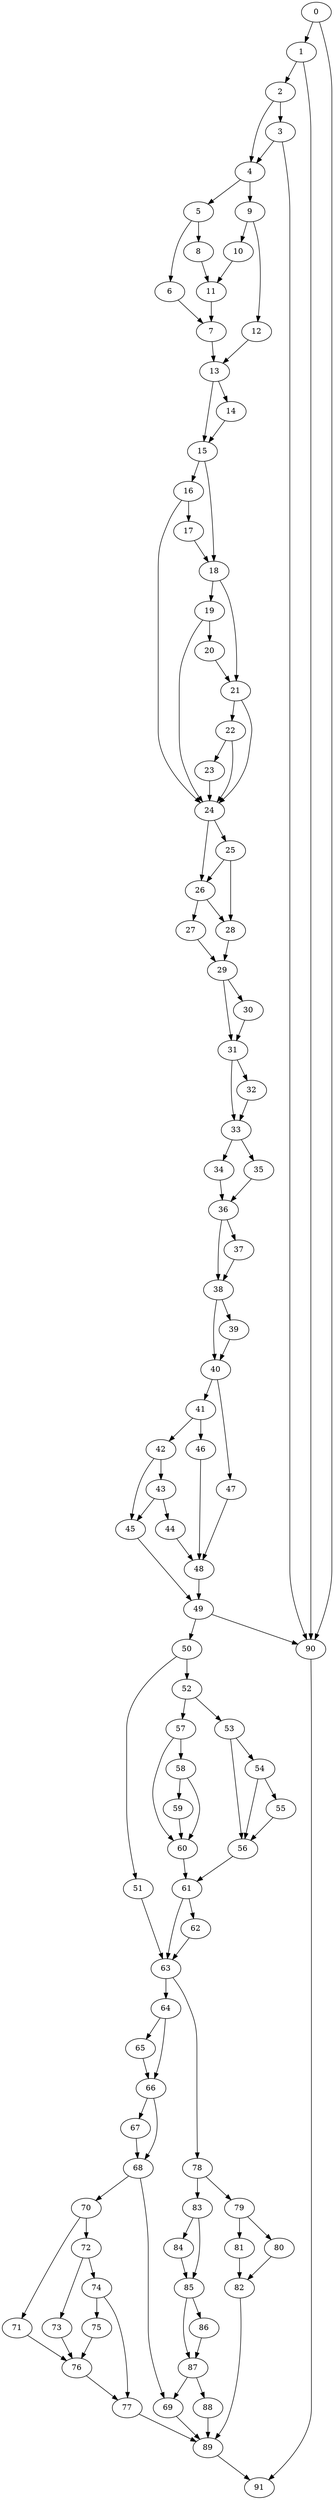 digraph {
	0
	1
	2
	3
	4
	5
	6
	7
	8
	9
	10
	11
	12
	13
	14
	15
	16
	17
	18
	19
	20
	21
	22
	23
	24
	25
	26
	27
	28
	29
	30
	31
	32
	33
	34
	35
	36
	37
	38
	39
	40
	41
	42
	43
	44
	45
	46
	47
	48
	49
	50
	51
	52
	53
	54
	55
	56
	57
	58
	59
	60
	61
	62
	63
	64
	65
	66
	67
	68
	69
	70
	71
	72
	73
	74
	75
	76
	77
	78
	79
	80
	81
	82
	83
	84
	85
	86
	87
	88
	89
	90
	91
	6 -> 7
	11 -> 7
	21 -> 22
	26 -> 27
	45 -> 49
	48 -> 49
	54 -> 55
	0 -> 1
	87 -> 88
	27 -> 29
	28 -> 29
	41 -> 46
	79 -> 81
	15 -> 18
	17 -> 18
	29 -> 30
	33 -> 35
	36 -> 37
	61 -> 62
	74 -> 77
	76 -> 77
	85 -> 86
	24 -> 26
	25 -> 26
	40 -> 47
	63 -> 78
	78 -> 83
	83 -> 84
	22 -> 23
	18 -> 19
	38 -> 39
	41 -> 42
	42 -> 45
	43 -> 45
	44 -> 48
	46 -> 48
	47 -> 48
	56 -> 61
	60 -> 61
	9 -> 10
	25 -> 28
	26 -> 28
	29 -> 31
	30 -> 31
	40 -> 41
	42 -> 43
	52 -> 53
	53 -> 54
	57 -> 58
	7 -> 13
	12 -> 13
	63 -> 64
	64 -> 65
	64 -> 66
	65 -> 66
	68 -> 69
	87 -> 69
	58 -> 59
	5 -> 6
	13 -> 14
	24 -> 25
	50 -> 51
	4 -> 5
	81 -> 82
	80 -> 82
	85 -> 87
	86 -> 87
	66 -> 67
	31 -> 32
	38 -> 40
	39 -> 40
	78 -> 79
	2 -> 4
	3 -> 4
	15 -> 16
	36 -> 38
	37 -> 38
	50 -> 52
	62 -> 63
	51 -> 63
	61 -> 63
	70 -> 72
	72 -> 74
	83 -> 85
	84 -> 85
	2 -> 3
	43 -> 44
	68 -> 70
	71 -> 76
	73 -> 76
	75 -> 76
	90 -> 91
	89 -> 91
	8 -> 11
	10 -> 11
	33 -> 34
	49 -> 50
	70 -> 71
	72 -> 73
	74 -> 75
	1 -> 90
	3 -> 90
	49 -> 90
	0 -> 90
	5 -> 8
	16 -> 17
	18 -> 21
	20 -> 21
	34 -> 36
	35 -> 36
	52 -> 57
	79 -> 80
	69 -> 89
	77 -> 89
	82 -> 89
	88 -> 89
	14 -> 15
	13 -> 15
	19 -> 20
	21 -> 24
	22 -> 24
	23 -> 24
	16 -> 24
	19 -> 24
	31 -> 33
	32 -> 33
	67 -> 68
	66 -> 68
	1 -> 2
	9 -> 12
	53 -> 56
	54 -> 56
	55 -> 56
	57 -> 60
	58 -> 60
	59 -> 60
	4 -> 9
}

